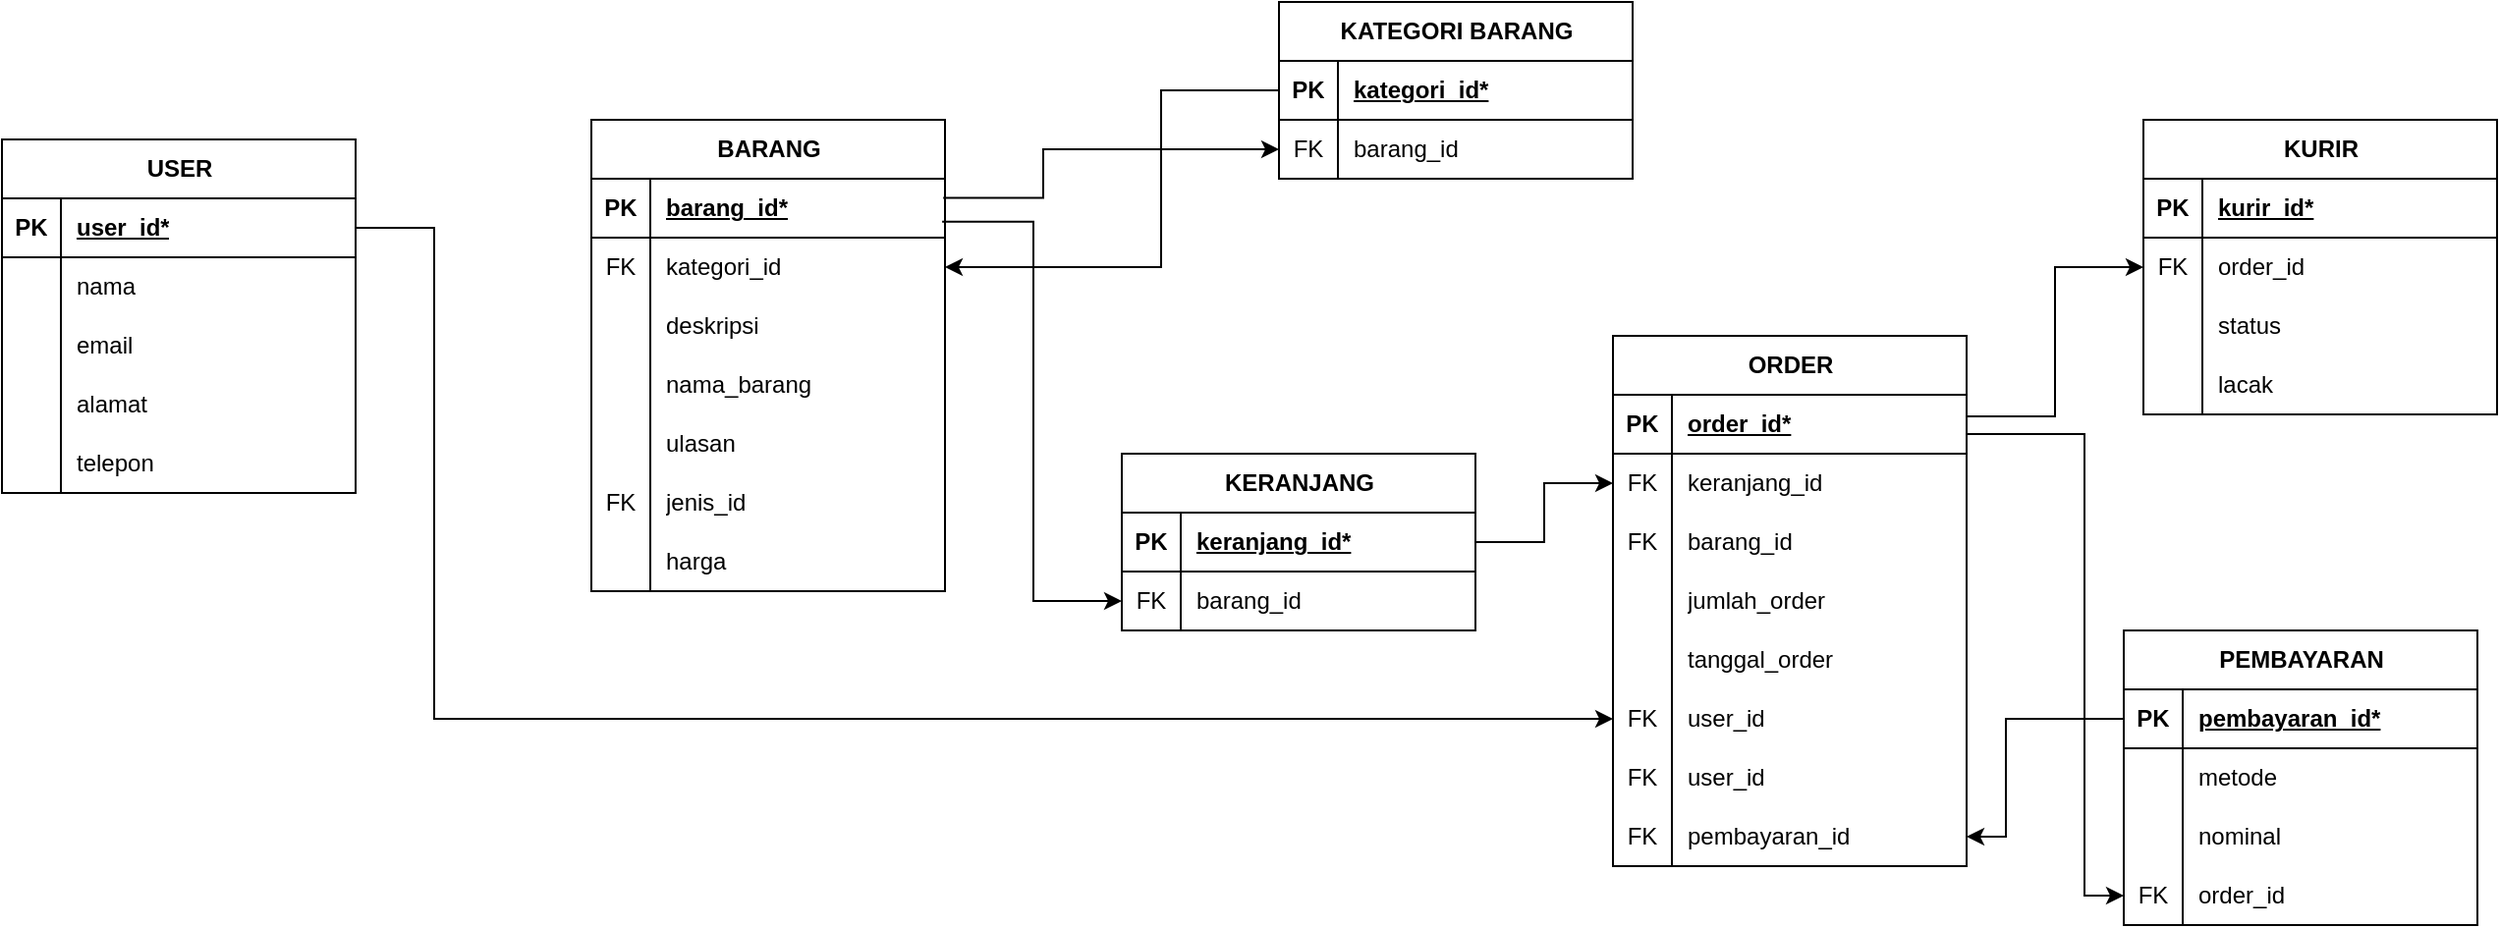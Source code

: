 <mxfile version="28.0.6">
  <diagram name="Page-1" id="5W0FDmdxV8tUbkJ7Cogv">
    <mxGraphModel dx="966" dy="1613" grid="1" gridSize="10" guides="1" tooltips="1" connect="1" arrows="1" fold="1" page="1" pageScale="1" pageWidth="827" pageHeight="1169" math="0" shadow="0">
      <root>
        <mxCell id="0" />
        <mxCell id="1" parent="0" />
        <mxCell id="7VBCwzZxys1fmgyLmFHK-1" value="USER" style="shape=table;startSize=30;container=1;collapsible=1;childLayout=tableLayout;fixedRows=1;rowLines=0;fontStyle=1;align=center;resizeLast=1;html=1;" parent="1" vertex="1">
          <mxGeometry x="100" y="-20" width="180" height="180" as="geometry">
            <mxRectangle x="170" y="170" width="70" height="30" as="alternateBounds" />
          </mxGeometry>
        </mxCell>
        <mxCell id="7VBCwzZxys1fmgyLmFHK-2" value="" style="shape=tableRow;horizontal=0;startSize=0;swimlaneHead=0;swimlaneBody=0;fillColor=none;collapsible=0;dropTarget=0;points=[[0,0.5],[1,0.5]];portConstraint=eastwest;top=0;left=0;right=0;bottom=1;" parent="7VBCwzZxys1fmgyLmFHK-1" vertex="1">
          <mxGeometry y="30" width="180" height="30" as="geometry" />
        </mxCell>
        <mxCell id="7VBCwzZxys1fmgyLmFHK-3" value="PK" style="shape=partialRectangle;connectable=0;fillColor=none;top=0;left=0;bottom=0;right=0;fontStyle=1;overflow=hidden;whiteSpace=wrap;html=1;" parent="7VBCwzZxys1fmgyLmFHK-2" vertex="1">
          <mxGeometry width="30" height="30" as="geometry">
            <mxRectangle width="30" height="30" as="alternateBounds" />
          </mxGeometry>
        </mxCell>
        <mxCell id="7VBCwzZxys1fmgyLmFHK-4" value="user_id*" style="shape=partialRectangle;connectable=0;fillColor=none;top=0;left=0;bottom=0;right=0;align=left;spacingLeft=6;fontStyle=5;overflow=hidden;whiteSpace=wrap;html=1;" parent="7VBCwzZxys1fmgyLmFHK-2" vertex="1">
          <mxGeometry x="30" width="150" height="30" as="geometry">
            <mxRectangle width="150" height="30" as="alternateBounds" />
          </mxGeometry>
        </mxCell>
        <mxCell id="7VBCwzZxys1fmgyLmFHK-5" value="" style="shape=tableRow;horizontal=0;startSize=0;swimlaneHead=0;swimlaneBody=0;fillColor=none;collapsible=0;dropTarget=0;points=[[0,0.5],[1,0.5]];portConstraint=eastwest;top=0;left=0;right=0;bottom=0;" parent="7VBCwzZxys1fmgyLmFHK-1" vertex="1">
          <mxGeometry y="60" width="180" height="30" as="geometry" />
        </mxCell>
        <mxCell id="7VBCwzZxys1fmgyLmFHK-6" value="" style="shape=partialRectangle;connectable=0;fillColor=none;top=0;left=0;bottom=0;right=0;editable=1;overflow=hidden;whiteSpace=wrap;html=1;" parent="7VBCwzZxys1fmgyLmFHK-5" vertex="1">
          <mxGeometry width="30" height="30" as="geometry">
            <mxRectangle width="30" height="30" as="alternateBounds" />
          </mxGeometry>
        </mxCell>
        <mxCell id="7VBCwzZxys1fmgyLmFHK-7" value="nama" style="shape=partialRectangle;connectable=0;fillColor=none;top=0;left=0;bottom=0;right=0;align=left;spacingLeft=6;overflow=hidden;whiteSpace=wrap;html=1;" parent="7VBCwzZxys1fmgyLmFHK-5" vertex="1">
          <mxGeometry x="30" width="150" height="30" as="geometry">
            <mxRectangle width="150" height="30" as="alternateBounds" />
          </mxGeometry>
        </mxCell>
        <mxCell id="7VBCwzZxys1fmgyLmFHK-8" value="" style="shape=tableRow;horizontal=0;startSize=0;swimlaneHead=0;swimlaneBody=0;fillColor=none;collapsible=0;dropTarget=0;points=[[0,0.5],[1,0.5]];portConstraint=eastwest;top=0;left=0;right=0;bottom=0;" parent="7VBCwzZxys1fmgyLmFHK-1" vertex="1">
          <mxGeometry y="90" width="180" height="30" as="geometry" />
        </mxCell>
        <mxCell id="7VBCwzZxys1fmgyLmFHK-9" value="" style="shape=partialRectangle;connectable=0;fillColor=none;top=0;left=0;bottom=0;right=0;editable=1;overflow=hidden;whiteSpace=wrap;html=1;" parent="7VBCwzZxys1fmgyLmFHK-8" vertex="1">
          <mxGeometry width="30" height="30" as="geometry">
            <mxRectangle width="30" height="30" as="alternateBounds" />
          </mxGeometry>
        </mxCell>
        <mxCell id="7VBCwzZxys1fmgyLmFHK-10" value="email" style="shape=partialRectangle;connectable=0;fillColor=none;top=0;left=0;bottom=0;right=0;align=left;spacingLeft=6;overflow=hidden;whiteSpace=wrap;html=1;" parent="7VBCwzZxys1fmgyLmFHK-8" vertex="1">
          <mxGeometry x="30" width="150" height="30" as="geometry">
            <mxRectangle width="150" height="30" as="alternateBounds" />
          </mxGeometry>
        </mxCell>
        <mxCell id="7VBCwzZxys1fmgyLmFHK-11" value="" style="shape=tableRow;horizontal=0;startSize=0;swimlaneHead=0;swimlaneBody=0;fillColor=none;collapsible=0;dropTarget=0;points=[[0,0.5],[1,0.5]];portConstraint=eastwest;top=0;left=0;right=0;bottom=0;" parent="7VBCwzZxys1fmgyLmFHK-1" vertex="1">
          <mxGeometry y="120" width="180" height="30" as="geometry" />
        </mxCell>
        <mxCell id="7VBCwzZxys1fmgyLmFHK-12" value="" style="shape=partialRectangle;connectable=0;fillColor=none;top=0;left=0;bottom=0;right=0;editable=1;overflow=hidden;whiteSpace=wrap;html=1;" parent="7VBCwzZxys1fmgyLmFHK-11" vertex="1">
          <mxGeometry width="30" height="30" as="geometry">
            <mxRectangle width="30" height="30" as="alternateBounds" />
          </mxGeometry>
        </mxCell>
        <mxCell id="7VBCwzZxys1fmgyLmFHK-13" value="alamat" style="shape=partialRectangle;connectable=0;fillColor=none;top=0;left=0;bottom=0;right=0;align=left;spacingLeft=6;overflow=hidden;whiteSpace=wrap;html=1;" parent="7VBCwzZxys1fmgyLmFHK-11" vertex="1">
          <mxGeometry x="30" width="150" height="30" as="geometry">
            <mxRectangle width="150" height="30" as="alternateBounds" />
          </mxGeometry>
        </mxCell>
        <mxCell id="7VBCwzZxys1fmgyLmFHK-18" value="" style="shape=tableRow;horizontal=0;startSize=0;swimlaneHead=0;swimlaneBody=0;fillColor=none;collapsible=0;dropTarget=0;points=[[0,0.5],[1,0.5]];portConstraint=eastwest;top=0;left=0;right=0;bottom=0;" parent="7VBCwzZxys1fmgyLmFHK-1" vertex="1">
          <mxGeometry y="150" width="180" height="30" as="geometry" />
        </mxCell>
        <mxCell id="7VBCwzZxys1fmgyLmFHK-19" value="" style="shape=partialRectangle;connectable=0;fillColor=none;top=0;left=0;bottom=0;right=0;editable=1;overflow=hidden;whiteSpace=wrap;html=1;" parent="7VBCwzZxys1fmgyLmFHK-18" vertex="1">
          <mxGeometry width="30" height="30" as="geometry">
            <mxRectangle width="30" height="30" as="alternateBounds" />
          </mxGeometry>
        </mxCell>
        <mxCell id="7VBCwzZxys1fmgyLmFHK-20" value="telepon&lt;span style=&quot;white-space: pre;&quot;&gt;&#x9;&lt;/span&gt;" style="shape=partialRectangle;connectable=0;fillColor=none;top=0;left=0;bottom=0;right=0;align=left;spacingLeft=6;overflow=hidden;whiteSpace=wrap;html=1;" parent="7VBCwzZxys1fmgyLmFHK-18" vertex="1">
          <mxGeometry x="30" width="150" height="30" as="geometry">
            <mxRectangle width="150" height="30" as="alternateBounds" />
          </mxGeometry>
        </mxCell>
        <mxCell id="7VBCwzZxys1fmgyLmFHK-104" value="KERANJANG" style="shape=table;startSize=30;container=1;collapsible=1;childLayout=tableLayout;fixedRows=1;rowLines=0;fontStyle=1;align=center;resizeLast=1;html=1;" parent="1" vertex="1">
          <mxGeometry x="670" y="140" width="180" height="90" as="geometry">
            <mxRectangle x="730" y="-30" width="110" height="30" as="alternateBounds" />
          </mxGeometry>
        </mxCell>
        <mxCell id="7VBCwzZxys1fmgyLmFHK-105" value="" style="shape=tableRow;horizontal=0;startSize=0;swimlaneHead=0;swimlaneBody=0;fillColor=none;collapsible=0;dropTarget=0;points=[[0,0.5],[1,0.5]];portConstraint=eastwest;top=0;left=0;right=0;bottom=1;" parent="7VBCwzZxys1fmgyLmFHK-104" vertex="1">
          <mxGeometry y="30" width="180" height="30" as="geometry" />
        </mxCell>
        <mxCell id="7VBCwzZxys1fmgyLmFHK-106" value="PK" style="shape=partialRectangle;connectable=0;fillColor=none;top=0;left=0;bottom=0;right=0;fontStyle=1;overflow=hidden;whiteSpace=wrap;html=1;" parent="7VBCwzZxys1fmgyLmFHK-105" vertex="1">
          <mxGeometry width="30" height="30" as="geometry">
            <mxRectangle width="30" height="30" as="alternateBounds" />
          </mxGeometry>
        </mxCell>
        <mxCell id="7VBCwzZxys1fmgyLmFHK-107" value="keranjang_id*" style="shape=partialRectangle;connectable=0;fillColor=none;top=0;left=0;bottom=0;right=0;align=left;spacingLeft=6;fontStyle=5;overflow=hidden;whiteSpace=wrap;html=1;" parent="7VBCwzZxys1fmgyLmFHK-105" vertex="1">
          <mxGeometry x="30" width="150" height="30" as="geometry">
            <mxRectangle width="150" height="30" as="alternateBounds" />
          </mxGeometry>
        </mxCell>
        <mxCell id="7VBCwzZxys1fmgyLmFHK-108" value="" style="shape=tableRow;horizontal=0;startSize=0;swimlaneHead=0;swimlaneBody=0;fillColor=none;collapsible=0;dropTarget=0;points=[[0,0.5],[1,0.5]];portConstraint=eastwest;top=0;left=0;right=0;bottom=0;" parent="7VBCwzZxys1fmgyLmFHK-104" vertex="1">
          <mxGeometry y="60" width="180" height="30" as="geometry" />
        </mxCell>
        <mxCell id="7VBCwzZxys1fmgyLmFHK-109" value="FK" style="shape=partialRectangle;connectable=0;fillColor=none;top=0;left=0;bottom=0;right=0;editable=1;overflow=hidden;whiteSpace=wrap;html=1;" parent="7VBCwzZxys1fmgyLmFHK-108" vertex="1">
          <mxGeometry width="30" height="30" as="geometry">
            <mxRectangle width="30" height="30" as="alternateBounds" />
          </mxGeometry>
        </mxCell>
        <mxCell id="7VBCwzZxys1fmgyLmFHK-110" value="barang_id" style="shape=partialRectangle;connectable=0;fillColor=none;top=0;left=0;bottom=0;right=0;align=left;spacingLeft=6;overflow=hidden;whiteSpace=wrap;html=1;" parent="7VBCwzZxys1fmgyLmFHK-108" vertex="1">
          <mxGeometry x="30" width="150" height="30" as="geometry">
            <mxRectangle width="150" height="30" as="alternateBounds" />
          </mxGeometry>
        </mxCell>
        <mxCell id="7VBCwzZxys1fmgyLmFHK-117" value="KATEGORI BARANG" style="shape=table;startSize=30;container=1;collapsible=1;childLayout=tableLayout;fixedRows=1;rowLines=0;fontStyle=1;align=center;resizeLast=1;html=1;" parent="1" vertex="1">
          <mxGeometry x="750" y="-90" width="180" height="90" as="geometry">
            <mxRectangle x="540" y="130" width="160" height="30" as="alternateBounds" />
          </mxGeometry>
        </mxCell>
        <mxCell id="7VBCwzZxys1fmgyLmFHK-118" value="" style="shape=tableRow;horizontal=0;startSize=0;swimlaneHead=0;swimlaneBody=0;fillColor=none;collapsible=0;dropTarget=0;points=[[0,0.5],[1,0.5]];portConstraint=eastwest;top=0;left=0;right=0;bottom=1;" parent="7VBCwzZxys1fmgyLmFHK-117" vertex="1">
          <mxGeometry y="30" width="180" height="30" as="geometry" />
        </mxCell>
        <mxCell id="7VBCwzZxys1fmgyLmFHK-119" value="PK" style="shape=partialRectangle;connectable=0;fillColor=none;top=0;left=0;bottom=0;right=0;fontStyle=1;overflow=hidden;whiteSpace=wrap;html=1;" parent="7VBCwzZxys1fmgyLmFHK-118" vertex="1">
          <mxGeometry width="30" height="30" as="geometry">
            <mxRectangle width="30" height="30" as="alternateBounds" />
          </mxGeometry>
        </mxCell>
        <mxCell id="7VBCwzZxys1fmgyLmFHK-120" value="kategori_id*" style="shape=partialRectangle;connectable=0;fillColor=none;top=0;left=0;bottom=0;right=0;align=left;spacingLeft=6;fontStyle=5;overflow=hidden;whiteSpace=wrap;html=1;" parent="7VBCwzZxys1fmgyLmFHK-118" vertex="1">
          <mxGeometry x="30" width="150" height="30" as="geometry">
            <mxRectangle width="150" height="30" as="alternateBounds" />
          </mxGeometry>
        </mxCell>
        <mxCell id="7VBCwzZxys1fmgyLmFHK-121" value="" style="shape=tableRow;horizontal=0;startSize=0;swimlaneHead=0;swimlaneBody=0;fillColor=none;collapsible=0;dropTarget=0;points=[[0,0.5],[1,0.5]];portConstraint=eastwest;top=0;left=0;right=0;bottom=0;" parent="7VBCwzZxys1fmgyLmFHK-117" vertex="1">
          <mxGeometry y="60" width="180" height="30" as="geometry" />
        </mxCell>
        <mxCell id="7VBCwzZxys1fmgyLmFHK-122" value="FK" style="shape=partialRectangle;connectable=0;fillColor=none;top=0;left=0;bottom=0;right=0;editable=1;overflow=hidden;whiteSpace=wrap;html=1;" parent="7VBCwzZxys1fmgyLmFHK-121" vertex="1">
          <mxGeometry width="30" height="30" as="geometry">
            <mxRectangle width="30" height="30" as="alternateBounds" />
          </mxGeometry>
        </mxCell>
        <mxCell id="7VBCwzZxys1fmgyLmFHK-123" value="barang_id" style="shape=partialRectangle;connectable=0;fillColor=none;top=0;left=0;bottom=0;right=0;align=left;spacingLeft=6;overflow=hidden;whiteSpace=wrap;html=1;" parent="7VBCwzZxys1fmgyLmFHK-121" vertex="1">
          <mxGeometry x="30" width="150" height="30" as="geometry">
            <mxRectangle width="150" height="30" as="alternateBounds" />
          </mxGeometry>
        </mxCell>
        <mxCell id="7VBCwzZxys1fmgyLmFHK-130" value="ORDER" style="shape=table;startSize=30;container=1;collapsible=1;childLayout=tableLayout;fixedRows=1;rowLines=0;fontStyle=1;align=center;resizeLast=1;html=1;" parent="1" vertex="1">
          <mxGeometry x="920" y="80" width="180" height="270" as="geometry">
            <mxRectangle x="420" y="270" width="80" height="30" as="alternateBounds" />
          </mxGeometry>
        </mxCell>
        <mxCell id="7VBCwzZxys1fmgyLmFHK-131" value="" style="shape=tableRow;horizontal=0;startSize=0;swimlaneHead=0;swimlaneBody=0;fillColor=none;collapsible=0;dropTarget=0;points=[[0,0.5],[1,0.5]];portConstraint=eastwest;top=0;left=0;right=0;bottom=1;" parent="7VBCwzZxys1fmgyLmFHK-130" vertex="1">
          <mxGeometry y="30" width="180" height="30" as="geometry" />
        </mxCell>
        <mxCell id="7VBCwzZxys1fmgyLmFHK-132" value="PK" style="shape=partialRectangle;connectable=0;fillColor=none;top=0;left=0;bottom=0;right=0;fontStyle=1;overflow=hidden;whiteSpace=wrap;html=1;" parent="7VBCwzZxys1fmgyLmFHK-131" vertex="1">
          <mxGeometry width="30" height="30" as="geometry">
            <mxRectangle width="30" height="30" as="alternateBounds" />
          </mxGeometry>
        </mxCell>
        <mxCell id="7VBCwzZxys1fmgyLmFHK-133" value="order_id*" style="shape=partialRectangle;connectable=0;fillColor=none;top=0;left=0;bottom=0;right=0;align=left;spacingLeft=6;fontStyle=5;overflow=hidden;whiteSpace=wrap;html=1;" parent="7VBCwzZxys1fmgyLmFHK-131" vertex="1">
          <mxGeometry x="30" width="150" height="30" as="geometry">
            <mxRectangle width="150" height="30" as="alternateBounds" />
          </mxGeometry>
        </mxCell>
        <mxCell id="7VBCwzZxys1fmgyLmFHK-134" value="" style="shape=tableRow;horizontal=0;startSize=0;swimlaneHead=0;swimlaneBody=0;fillColor=none;collapsible=0;dropTarget=0;points=[[0,0.5],[1,0.5]];portConstraint=eastwest;top=0;left=0;right=0;bottom=0;" parent="7VBCwzZxys1fmgyLmFHK-130" vertex="1">
          <mxGeometry y="60" width="180" height="30" as="geometry" />
        </mxCell>
        <mxCell id="7VBCwzZxys1fmgyLmFHK-135" value="FK" style="shape=partialRectangle;connectable=0;fillColor=none;top=0;left=0;bottom=0;right=0;editable=1;overflow=hidden;whiteSpace=wrap;html=1;" parent="7VBCwzZxys1fmgyLmFHK-134" vertex="1">
          <mxGeometry width="30" height="30" as="geometry">
            <mxRectangle width="30" height="30" as="alternateBounds" />
          </mxGeometry>
        </mxCell>
        <mxCell id="7VBCwzZxys1fmgyLmFHK-136" value="keranjang_id" style="shape=partialRectangle;connectable=0;fillColor=none;top=0;left=0;bottom=0;right=0;align=left;spacingLeft=6;overflow=hidden;whiteSpace=wrap;html=1;" parent="7VBCwzZxys1fmgyLmFHK-134" vertex="1">
          <mxGeometry x="30" width="150" height="30" as="geometry">
            <mxRectangle width="150" height="30" as="alternateBounds" />
          </mxGeometry>
        </mxCell>
        <mxCell id="7VBCwzZxys1fmgyLmFHK-137" value="" style="shape=tableRow;horizontal=0;startSize=0;swimlaneHead=0;swimlaneBody=0;fillColor=none;collapsible=0;dropTarget=0;points=[[0,0.5],[1,0.5]];portConstraint=eastwest;top=0;left=0;right=0;bottom=0;" parent="7VBCwzZxys1fmgyLmFHK-130" vertex="1">
          <mxGeometry y="90" width="180" height="30" as="geometry" />
        </mxCell>
        <mxCell id="7VBCwzZxys1fmgyLmFHK-138" value="FK" style="shape=partialRectangle;connectable=0;fillColor=none;top=0;left=0;bottom=0;right=0;editable=1;overflow=hidden;whiteSpace=wrap;html=1;" parent="7VBCwzZxys1fmgyLmFHK-137" vertex="1">
          <mxGeometry width="30" height="30" as="geometry">
            <mxRectangle width="30" height="30" as="alternateBounds" />
          </mxGeometry>
        </mxCell>
        <mxCell id="7VBCwzZxys1fmgyLmFHK-139" value="barang_id" style="shape=partialRectangle;connectable=0;fillColor=none;top=0;left=0;bottom=0;right=0;align=left;spacingLeft=6;overflow=hidden;whiteSpace=wrap;html=1;" parent="7VBCwzZxys1fmgyLmFHK-137" vertex="1">
          <mxGeometry x="30" width="150" height="30" as="geometry">
            <mxRectangle width="150" height="30" as="alternateBounds" />
          </mxGeometry>
        </mxCell>
        <mxCell id="7VBCwzZxys1fmgyLmFHK-140" value="" style="shape=tableRow;horizontal=0;startSize=0;swimlaneHead=0;swimlaneBody=0;fillColor=none;collapsible=0;dropTarget=0;points=[[0,0.5],[1,0.5]];portConstraint=eastwest;top=0;left=0;right=0;bottom=0;" parent="7VBCwzZxys1fmgyLmFHK-130" vertex="1">
          <mxGeometry y="120" width="180" height="30" as="geometry" />
        </mxCell>
        <mxCell id="7VBCwzZxys1fmgyLmFHK-141" value="" style="shape=partialRectangle;connectable=0;fillColor=none;top=0;left=0;bottom=0;right=0;editable=1;overflow=hidden;whiteSpace=wrap;html=1;" parent="7VBCwzZxys1fmgyLmFHK-140" vertex="1">
          <mxGeometry width="30" height="30" as="geometry">
            <mxRectangle width="30" height="30" as="alternateBounds" />
          </mxGeometry>
        </mxCell>
        <mxCell id="7VBCwzZxys1fmgyLmFHK-142" value="jumlah_order" style="shape=partialRectangle;connectable=0;fillColor=none;top=0;left=0;bottom=0;right=0;align=left;spacingLeft=6;overflow=hidden;whiteSpace=wrap;html=1;" parent="7VBCwzZxys1fmgyLmFHK-140" vertex="1">
          <mxGeometry x="30" width="150" height="30" as="geometry">
            <mxRectangle width="150" height="30" as="alternateBounds" />
          </mxGeometry>
        </mxCell>
        <mxCell id="BOdAeRmlXn3Gl7ooBbXg-1" value="" style="shape=tableRow;horizontal=0;startSize=0;swimlaneHead=0;swimlaneBody=0;fillColor=none;collapsible=0;dropTarget=0;points=[[0,0.5],[1,0.5]];portConstraint=eastwest;top=0;left=0;right=0;bottom=0;" vertex="1" parent="7VBCwzZxys1fmgyLmFHK-130">
          <mxGeometry y="150" width="180" height="30" as="geometry" />
        </mxCell>
        <mxCell id="BOdAeRmlXn3Gl7ooBbXg-2" value="" style="shape=partialRectangle;connectable=0;fillColor=none;top=0;left=0;bottom=0;right=0;editable=1;overflow=hidden;whiteSpace=wrap;html=1;" vertex="1" parent="BOdAeRmlXn3Gl7ooBbXg-1">
          <mxGeometry width="30" height="30" as="geometry">
            <mxRectangle width="30" height="30" as="alternateBounds" />
          </mxGeometry>
        </mxCell>
        <mxCell id="BOdAeRmlXn3Gl7ooBbXg-3" value="tanggal_order" style="shape=partialRectangle;connectable=0;fillColor=none;top=0;left=0;bottom=0;right=0;align=left;spacingLeft=6;overflow=hidden;whiteSpace=wrap;html=1;" vertex="1" parent="BOdAeRmlXn3Gl7ooBbXg-1">
          <mxGeometry x="30" width="150" height="30" as="geometry">
            <mxRectangle width="150" height="30" as="alternateBounds" />
          </mxGeometry>
        </mxCell>
        <mxCell id="BOdAeRmlXn3Gl7ooBbXg-48" value="" style="shape=tableRow;horizontal=0;startSize=0;swimlaneHead=0;swimlaneBody=0;fillColor=none;collapsible=0;dropTarget=0;points=[[0,0.5],[1,0.5]];portConstraint=eastwest;top=0;left=0;right=0;bottom=0;" vertex="1" parent="7VBCwzZxys1fmgyLmFHK-130">
          <mxGeometry y="180" width="180" height="30" as="geometry" />
        </mxCell>
        <mxCell id="BOdAeRmlXn3Gl7ooBbXg-49" value="FK" style="shape=partialRectangle;connectable=0;fillColor=none;top=0;left=0;bottom=0;right=0;editable=1;overflow=hidden;whiteSpace=wrap;html=1;" vertex="1" parent="BOdAeRmlXn3Gl7ooBbXg-48">
          <mxGeometry width="30" height="30" as="geometry">
            <mxRectangle width="30" height="30" as="alternateBounds" />
          </mxGeometry>
        </mxCell>
        <mxCell id="BOdAeRmlXn3Gl7ooBbXg-50" value="user_id" style="shape=partialRectangle;connectable=0;fillColor=none;top=0;left=0;bottom=0;right=0;align=left;spacingLeft=6;overflow=hidden;whiteSpace=wrap;html=1;" vertex="1" parent="BOdAeRmlXn3Gl7ooBbXg-48">
          <mxGeometry x="30" width="150" height="30" as="geometry">
            <mxRectangle width="150" height="30" as="alternateBounds" />
          </mxGeometry>
        </mxCell>
        <mxCell id="BOdAeRmlXn3Gl7ooBbXg-55" value="" style="shape=tableRow;horizontal=0;startSize=0;swimlaneHead=0;swimlaneBody=0;fillColor=none;collapsible=0;dropTarget=0;points=[[0,0.5],[1,0.5]];portConstraint=eastwest;top=0;left=0;right=0;bottom=0;" vertex="1" parent="7VBCwzZxys1fmgyLmFHK-130">
          <mxGeometry y="210" width="180" height="30" as="geometry" />
        </mxCell>
        <mxCell id="BOdAeRmlXn3Gl7ooBbXg-56" value="FK" style="shape=partialRectangle;connectable=0;fillColor=none;top=0;left=0;bottom=0;right=0;editable=1;overflow=hidden;whiteSpace=wrap;html=1;" vertex="1" parent="BOdAeRmlXn3Gl7ooBbXg-55">
          <mxGeometry width="30" height="30" as="geometry">
            <mxRectangle width="30" height="30" as="alternateBounds" />
          </mxGeometry>
        </mxCell>
        <mxCell id="BOdAeRmlXn3Gl7ooBbXg-57" value="user_id" style="shape=partialRectangle;connectable=0;fillColor=none;top=0;left=0;bottom=0;right=0;align=left;spacingLeft=6;overflow=hidden;whiteSpace=wrap;html=1;" vertex="1" parent="BOdAeRmlXn3Gl7ooBbXg-55">
          <mxGeometry x="30" width="150" height="30" as="geometry">
            <mxRectangle width="150" height="30" as="alternateBounds" />
          </mxGeometry>
        </mxCell>
        <mxCell id="BOdAeRmlXn3Gl7ooBbXg-58" value="" style="shape=tableRow;horizontal=0;startSize=0;swimlaneHead=0;swimlaneBody=0;fillColor=none;collapsible=0;dropTarget=0;points=[[0,0.5],[1,0.5]];portConstraint=eastwest;top=0;left=0;right=0;bottom=0;" vertex="1" parent="7VBCwzZxys1fmgyLmFHK-130">
          <mxGeometry y="240" width="180" height="30" as="geometry" />
        </mxCell>
        <mxCell id="BOdAeRmlXn3Gl7ooBbXg-59" value="FK" style="shape=partialRectangle;connectable=0;fillColor=none;top=0;left=0;bottom=0;right=0;editable=1;overflow=hidden;whiteSpace=wrap;html=1;" vertex="1" parent="BOdAeRmlXn3Gl7ooBbXg-58">
          <mxGeometry width="30" height="30" as="geometry">
            <mxRectangle width="30" height="30" as="alternateBounds" />
          </mxGeometry>
        </mxCell>
        <mxCell id="BOdAeRmlXn3Gl7ooBbXg-60" value="pembayaran_id" style="shape=partialRectangle;connectable=0;fillColor=none;top=0;left=0;bottom=0;right=0;align=left;spacingLeft=6;overflow=hidden;whiteSpace=wrap;html=1;" vertex="1" parent="BOdAeRmlXn3Gl7ooBbXg-58">
          <mxGeometry x="30" width="150" height="30" as="geometry">
            <mxRectangle width="150" height="30" as="alternateBounds" />
          </mxGeometry>
        </mxCell>
        <mxCell id="7VBCwzZxys1fmgyLmFHK-143" value="KURIR" style="shape=table;startSize=30;container=1;collapsible=1;childLayout=tableLayout;fixedRows=1;rowLines=0;fontStyle=1;align=center;resizeLast=1;html=1;" parent="1" vertex="1">
          <mxGeometry x="1190" y="-30" width="180" height="150" as="geometry">
            <mxRectangle x="430" y="450" width="80" height="30" as="alternateBounds" />
          </mxGeometry>
        </mxCell>
        <mxCell id="7VBCwzZxys1fmgyLmFHK-144" value="" style="shape=tableRow;horizontal=0;startSize=0;swimlaneHead=0;swimlaneBody=0;fillColor=none;collapsible=0;dropTarget=0;points=[[0,0.5],[1,0.5]];portConstraint=eastwest;top=0;left=0;right=0;bottom=1;" parent="7VBCwzZxys1fmgyLmFHK-143" vertex="1">
          <mxGeometry y="30" width="180" height="30" as="geometry" />
        </mxCell>
        <mxCell id="7VBCwzZxys1fmgyLmFHK-145" value="PK" style="shape=partialRectangle;connectable=0;fillColor=none;top=0;left=0;bottom=0;right=0;fontStyle=1;overflow=hidden;whiteSpace=wrap;html=1;" parent="7VBCwzZxys1fmgyLmFHK-144" vertex="1">
          <mxGeometry width="30" height="30" as="geometry">
            <mxRectangle width="30" height="30" as="alternateBounds" />
          </mxGeometry>
        </mxCell>
        <mxCell id="7VBCwzZxys1fmgyLmFHK-146" value="kurir_id*" style="shape=partialRectangle;connectable=0;fillColor=none;top=0;left=0;bottom=0;right=0;align=left;spacingLeft=6;fontStyle=5;overflow=hidden;whiteSpace=wrap;html=1;" parent="7VBCwzZxys1fmgyLmFHK-144" vertex="1">
          <mxGeometry x="30" width="150" height="30" as="geometry">
            <mxRectangle width="150" height="30" as="alternateBounds" />
          </mxGeometry>
        </mxCell>
        <mxCell id="7VBCwzZxys1fmgyLmFHK-147" value="" style="shape=tableRow;horizontal=0;startSize=0;swimlaneHead=0;swimlaneBody=0;fillColor=none;collapsible=0;dropTarget=0;points=[[0,0.5],[1,0.5]];portConstraint=eastwest;top=0;left=0;right=0;bottom=0;" parent="7VBCwzZxys1fmgyLmFHK-143" vertex="1">
          <mxGeometry y="60" width="180" height="30" as="geometry" />
        </mxCell>
        <mxCell id="7VBCwzZxys1fmgyLmFHK-148" value="FK" style="shape=partialRectangle;connectable=0;fillColor=none;top=0;left=0;bottom=0;right=0;editable=1;overflow=hidden;whiteSpace=wrap;html=1;" parent="7VBCwzZxys1fmgyLmFHK-147" vertex="1">
          <mxGeometry width="30" height="30" as="geometry">
            <mxRectangle width="30" height="30" as="alternateBounds" />
          </mxGeometry>
        </mxCell>
        <mxCell id="7VBCwzZxys1fmgyLmFHK-149" value="order_id" style="shape=partialRectangle;connectable=0;fillColor=none;top=0;left=0;bottom=0;right=0;align=left;spacingLeft=6;overflow=hidden;whiteSpace=wrap;html=1;" parent="7VBCwzZxys1fmgyLmFHK-147" vertex="1">
          <mxGeometry x="30" width="150" height="30" as="geometry">
            <mxRectangle width="150" height="30" as="alternateBounds" />
          </mxGeometry>
        </mxCell>
        <mxCell id="7VBCwzZxys1fmgyLmFHK-150" value="" style="shape=tableRow;horizontal=0;startSize=0;swimlaneHead=0;swimlaneBody=0;fillColor=none;collapsible=0;dropTarget=0;points=[[0,0.5],[1,0.5]];portConstraint=eastwest;top=0;left=0;right=0;bottom=0;" parent="7VBCwzZxys1fmgyLmFHK-143" vertex="1">
          <mxGeometry y="90" width="180" height="30" as="geometry" />
        </mxCell>
        <mxCell id="7VBCwzZxys1fmgyLmFHK-151" value="" style="shape=partialRectangle;connectable=0;fillColor=none;top=0;left=0;bottom=0;right=0;editable=1;overflow=hidden;whiteSpace=wrap;html=1;" parent="7VBCwzZxys1fmgyLmFHK-150" vertex="1">
          <mxGeometry width="30" height="30" as="geometry">
            <mxRectangle width="30" height="30" as="alternateBounds" />
          </mxGeometry>
        </mxCell>
        <mxCell id="7VBCwzZxys1fmgyLmFHK-152" value="status" style="shape=partialRectangle;connectable=0;fillColor=none;top=0;left=0;bottom=0;right=0;align=left;spacingLeft=6;overflow=hidden;whiteSpace=wrap;html=1;" parent="7VBCwzZxys1fmgyLmFHK-150" vertex="1">
          <mxGeometry x="30" width="150" height="30" as="geometry">
            <mxRectangle width="150" height="30" as="alternateBounds" />
          </mxGeometry>
        </mxCell>
        <mxCell id="7VBCwzZxys1fmgyLmFHK-153" value="" style="shape=tableRow;horizontal=0;startSize=0;swimlaneHead=0;swimlaneBody=0;fillColor=none;collapsible=0;dropTarget=0;points=[[0,0.5],[1,0.5]];portConstraint=eastwest;top=0;left=0;right=0;bottom=0;" parent="7VBCwzZxys1fmgyLmFHK-143" vertex="1">
          <mxGeometry y="120" width="180" height="30" as="geometry" />
        </mxCell>
        <mxCell id="7VBCwzZxys1fmgyLmFHK-154" value="" style="shape=partialRectangle;connectable=0;fillColor=none;top=0;left=0;bottom=0;right=0;editable=1;overflow=hidden;whiteSpace=wrap;html=1;" parent="7VBCwzZxys1fmgyLmFHK-153" vertex="1">
          <mxGeometry width="30" height="30" as="geometry">
            <mxRectangle width="30" height="30" as="alternateBounds" />
          </mxGeometry>
        </mxCell>
        <mxCell id="7VBCwzZxys1fmgyLmFHK-155" value="lacak" style="shape=partialRectangle;connectable=0;fillColor=none;top=0;left=0;bottom=0;right=0;align=left;spacingLeft=6;overflow=hidden;whiteSpace=wrap;html=1;" parent="7VBCwzZxys1fmgyLmFHK-153" vertex="1">
          <mxGeometry x="30" width="150" height="30" as="geometry">
            <mxRectangle width="150" height="30" as="alternateBounds" />
          </mxGeometry>
        </mxCell>
        <mxCell id="7VBCwzZxys1fmgyLmFHK-156" value="PEMBAYARAN" style="shape=table;startSize=30;container=1;collapsible=1;childLayout=tableLayout;fixedRows=1;rowLines=0;fontStyle=1;align=center;resizeLast=1;html=1;" parent="1" vertex="1">
          <mxGeometry x="1180" y="230" width="180" height="150" as="geometry">
            <mxRectangle x="700" y="270" width="120" height="30" as="alternateBounds" />
          </mxGeometry>
        </mxCell>
        <mxCell id="7VBCwzZxys1fmgyLmFHK-157" value="" style="shape=tableRow;horizontal=0;startSize=0;swimlaneHead=0;swimlaneBody=0;fillColor=none;collapsible=0;dropTarget=0;points=[[0,0.5],[1,0.5]];portConstraint=eastwest;top=0;left=0;right=0;bottom=1;" parent="7VBCwzZxys1fmgyLmFHK-156" vertex="1">
          <mxGeometry y="30" width="180" height="30" as="geometry" />
        </mxCell>
        <mxCell id="7VBCwzZxys1fmgyLmFHK-158" value="PK" style="shape=partialRectangle;connectable=0;fillColor=none;top=0;left=0;bottom=0;right=0;fontStyle=1;overflow=hidden;whiteSpace=wrap;html=1;" parent="7VBCwzZxys1fmgyLmFHK-157" vertex="1">
          <mxGeometry width="30" height="30" as="geometry">
            <mxRectangle width="30" height="30" as="alternateBounds" />
          </mxGeometry>
        </mxCell>
        <mxCell id="7VBCwzZxys1fmgyLmFHK-159" value="pembayaran_id*" style="shape=partialRectangle;connectable=0;fillColor=none;top=0;left=0;bottom=0;right=0;align=left;spacingLeft=6;fontStyle=5;overflow=hidden;whiteSpace=wrap;html=1;" parent="7VBCwzZxys1fmgyLmFHK-157" vertex="1">
          <mxGeometry x="30" width="150" height="30" as="geometry">
            <mxRectangle width="150" height="30" as="alternateBounds" />
          </mxGeometry>
        </mxCell>
        <mxCell id="7VBCwzZxys1fmgyLmFHK-160" value="" style="shape=tableRow;horizontal=0;startSize=0;swimlaneHead=0;swimlaneBody=0;fillColor=none;collapsible=0;dropTarget=0;points=[[0,0.5],[1,0.5]];portConstraint=eastwest;top=0;left=0;right=0;bottom=0;" parent="7VBCwzZxys1fmgyLmFHK-156" vertex="1">
          <mxGeometry y="60" width="180" height="30" as="geometry" />
        </mxCell>
        <mxCell id="7VBCwzZxys1fmgyLmFHK-161" value="" style="shape=partialRectangle;connectable=0;fillColor=none;top=0;left=0;bottom=0;right=0;editable=1;overflow=hidden;whiteSpace=wrap;html=1;" parent="7VBCwzZxys1fmgyLmFHK-160" vertex="1">
          <mxGeometry width="30" height="30" as="geometry">
            <mxRectangle width="30" height="30" as="alternateBounds" />
          </mxGeometry>
        </mxCell>
        <mxCell id="7VBCwzZxys1fmgyLmFHK-162" value="metode" style="shape=partialRectangle;connectable=0;fillColor=none;top=0;left=0;bottom=0;right=0;align=left;spacingLeft=6;overflow=hidden;whiteSpace=wrap;html=1;" parent="7VBCwzZxys1fmgyLmFHK-160" vertex="1">
          <mxGeometry x="30" width="150" height="30" as="geometry">
            <mxRectangle width="150" height="30" as="alternateBounds" />
          </mxGeometry>
        </mxCell>
        <mxCell id="7VBCwzZxys1fmgyLmFHK-163" value="" style="shape=tableRow;horizontal=0;startSize=0;swimlaneHead=0;swimlaneBody=0;fillColor=none;collapsible=0;dropTarget=0;points=[[0,0.5],[1,0.5]];portConstraint=eastwest;top=0;left=0;right=0;bottom=0;" parent="7VBCwzZxys1fmgyLmFHK-156" vertex="1">
          <mxGeometry y="90" width="180" height="30" as="geometry" />
        </mxCell>
        <mxCell id="7VBCwzZxys1fmgyLmFHK-164" value="" style="shape=partialRectangle;connectable=0;fillColor=none;top=0;left=0;bottom=0;right=0;editable=1;overflow=hidden;whiteSpace=wrap;html=1;" parent="7VBCwzZxys1fmgyLmFHK-163" vertex="1">
          <mxGeometry width="30" height="30" as="geometry">
            <mxRectangle width="30" height="30" as="alternateBounds" />
          </mxGeometry>
        </mxCell>
        <mxCell id="7VBCwzZxys1fmgyLmFHK-165" value="nominal" style="shape=partialRectangle;connectable=0;fillColor=none;top=0;left=0;bottom=0;right=0;align=left;spacingLeft=6;overflow=hidden;whiteSpace=wrap;html=1;" parent="7VBCwzZxys1fmgyLmFHK-163" vertex="1">
          <mxGeometry x="30" width="150" height="30" as="geometry">
            <mxRectangle width="150" height="30" as="alternateBounds" />
          </mxGeometry>
        </mxCell>
        <mxCell id="BOdAeRmlXn3Gl7ooBbXg-52" value="" style="shape=tableRow;horizontal=0;startSize=0;swimlaneHead=0;swimlaneBody=0;fillColor=none;collapsible=0;dropTarget=0;points=[[0,0.5],[1,0.5]];portConstraint=eastwest;top=0;left=0;right=0;bottom=0;" vertex="1" parent="7VBCwzZxys1fmgyLmFHK-156">
          <mxGeometry y="120" width="180" height="30" as="geometry" />
        </mxCell>
        <mxCell id="BOdAeRmlXn3Gl7ooBbXg-53" value="FK" style="shape=partialRectangle;connectable=0;fillColor=none;top=0;left=0;bottom=0;right=0;editable=1;overflow=hidden;whiteSpace=wrap;html=1;" vertex="1" parent="BOdAeRmlXn3Gl7ooBbXg-52">
          <mxGeometry width="30" height="30" as="geometry">
            <mxRectangle width="30" height="30" as="alternateBounds" />
          </mxGeometry>
        </mxCell>
        <mxCell id="BOdAeRmlXn3Gl7ooBbXg-54" value="order_id" style="shape=partialRectangle;connectable=0;fillColor=none;top=0;left=0;bottom=0;right=0;align=left;spacingLeft=6;overflow=hidden;whiteSpace=wrap;html=1;" vertex="1" parent="BOdAeRmlXn3Gl7ooBbXg-52">
          <mxGeometry x="30" width="150" height="30" as="geometry">
            <mxRectangle width="150" height="30" as="alternateBounds" />
          </mxGeometry>
        </mxCell>
        <mxCell id="BOdAeRmlXn3Gl7ooBbXg-5" style="edgeStyle=orthogonalEdgeStyle;rounded=0;orthogonalLoop=1;jettySize=auto;html=1;exitX=1;exitY=0.5;exitDx=0;exitDy=0;entryX=0;entryY=0.5;entryDx=0;entryDy=0;" edge="1" parent="1" source="7VBCwzZxys1fmgyLmFHK-2" target="BOdAeRmlXn3Gl7ooBbXg-48">
          <mxGeometry relative="1" as="geometry">
            <Array as="points">
              <mxPoint x="320" y="25" />
              <mxPoint x="320" y="275" />
            </Array>
          </mxGeometry>
        </mxCell>
        <mxCell id="BOdAeRmlXn3Gl7ooBbXg-6" style="edgeStyle=orthogonalEdgeStyle;rounded=0;orthogonalLoop=1;jettySize=auto;html=1;exitX=0.995;exitY=0.326;exitDx=0;exitDy=0;entryX=0;entryY=0.5;entryDx=0;entryDy=0;exitPerimeter=0;" edge="1" parent="1" source="7VBCwzZxys1fmgyLmFHK-89" target="7VBCwzZxys1fmgyLmFHK-121">
          <mxGeometry relative="1" as="geometry">
            <Array as="points">
              <mxPoint x="630" y="10" />
              <mxPoint x="630" y="-15" />
            </Array>
          </mxGeometry>
        </mxCell>
        <mxCell id="BOdAeRmlXn3Gl7ooBbXg-7" style="edgeStyle=orthogonalEdgeStyle;rounded=0;orthogonalLoop=1;jettySize=auto;html=1;exitX=0.992;exitY=0.73;exitDx=0;exitDy=0;entryX=0;entryY=0.5;entryDx=0;entryDy=0;exitPerimeter=0;" edge="1" parent="1" source="7VBCwzZxys1fmgyLmFHK-89" target="7VBCwzZxys1fmgyLmFHK-108">
          <mxGeometry relative="1" as="geometry" />
        </mxCell>
        <mxCell id="BOdAeRmlXn3Gl7ooBbXg-8" style="edgeStyle=orthogonalEdgeStyle;rounded=0;orthogonalLoop=1;jettySize=auto;html=1;exitX=1;exitY=0.5;exitDx=0;exitDy=0;entryX=0;entryY=0.5;entryDx=0;entryDy=0;" edge="1" parent="1" source="7VBCwzZxys1fmgyLmFHK-105" target="7VBCwzZxys1fmgyLmFHK-134">
          <mxGeometry relative="1" as="geometry" />
        </mxCell>
        <mxCell id="BOdAeRmlXn3Gl7ooBbXg-9" style="edgeStyle=orthogonalEdgeStyle;rounded=0;orthogonalLoop=1;jettySize=auto;html=1;entryX=0;entryY=0.5;entryDx=0;entryDy=0;" edge="1" parent="1" target="BOdAeRmlXn3Gl7ooBbXg-52">
          <mxGeometry relative="1" as="geometry">
            <mxPoint x="1100" y="130" as="sourcePoint" />
            <Array as="points">
              <mxPoint x="1160" y="130" />
              <mxPoint x="1160" y="365" />
            </Array>
          </mxGeometry>
        </mxCell>
        <mxCell id="BOdAeRmlXn3Gl7ooBbXg-10" style="edgeStyle=orthogonalEdgeStyle;rounded=0;orthogonalLoop=1;jettySize=auto;html=1;exitX=0.998;exitY=0.367;exitDx=0;exitDy=0;entryX=0;entryY=0.5;entryDx=0;entryDy=0;exitPerimeter=0;" edge="1" parent="1" source="7VBCwzZxys1fmgyLmFHK-131" target="7VBCwzZxys1fmgyLmFHK-147">
          <mxGeometry relative="1" as="geometry" />
        </mxCell>
        <mxCell id="BOdAeRmlXn3Gl7ooBbXg-62" style="edgeStyle=orthogonalEdgeStyle;rounded=0;orthogonalLoop=1;jettySize=auto;html=1;exitX=0;exitY=0.5;exitDx=0;exitDy=0;entryX=1;entryY=0.5;entryDx=0;entryDy=0;" edge="1" parent="1" source="7VBCwzZxys1fmgyLmFHK-157" target="BOdAeRmlXn3Gl7ooBbXg-58">
          <mxGeometry relative="1" as="geometry">
            <Array as="points">
              <mxPoint x="1120" y="275" />
              <mxPoint x="1120" y="335" />
            </Array>
          </mxGeometry>
        </mxCell>
        <mxCell id="7VBCwzZxys1fmgyLmFHK-88" value="BARANG" style="shape=table;startSize=30;container=1;collapsible=1;childLayout=tableLayout;fixedRows=1;rowLines=0;fontStyle=1;align=center;resizeLast=1;html=1;" parent="1" vertex="1">
          <mxGeometry x="400" y="-30" width="180" height="240" as="geometry">
            <mxRectangle x="323" y="60" width="90" height="30" as="alternateBounds" />
          </mxGeometry>
        </mxCell>
        <mxCell id="7VBCwzZxys1fmgyLmFHK-89" value="" style="shape=tableRow;horizontal=0;startSize=0;swimlaneHead=0;swimlaneBody=0;fillColor=none;collapsible=0;dropTarget=0;points=[[0,0.5],[1,0.5]];portConstraint=eastwest;top=0;left=0;right=0;bottom=1;" parent="7VBCwzZxys1fmgyLmFHK-88" vertex="1">
          <mxGeometry y="30" width="180" height="30" as="geometry" />
        </mxCell>
        <mxCell id="7VBCwzZxys1fmgyLmFHK-90" value="PK" style="shape=partialRectangle;connectable=0;fillColor=none;top=0;left=0;bottom=0;right=0;fontStyle=1;overflow=hidden;whiteSpace=wrap;html=1;" parent="7VBCwzZxys1fmgyLmFHK-89" vertex="1">
          <mxGeometry width="30" height="30" as="geometry">
            <mxRectangle width="30" height="30" as="alternateBounds" />
          </mxGeometry>
        </mxCell>
        <mxCell id="7VBCwzZxys1fmgyLmFHK-91" value="barang_id*" style="shape=partialRectangle;connectable=0;fillColor=none;top=0;left=0;bottom=0;right=0;align=left;spacingLeft=6;fontStyle=5;overflow=hidden;whiteSpace=wrap;html=1;" parent="7VBCwzZxys1fmgyLmFHK-89" vertex="1">
          <mxGeometry x="30" width="150" height="30" as="geometry">
            <mxRectangle width="150" height="30" as="alternateBounds" />
          </mxGeometry>
        </mxCell>
        <mxCell id="7VBCwzZxys1fmgyLmFHK-92" value="" style="shape=tableRow;horizontal=0;startSize=0;swimlaneHead=0;swimlaneBody=0;fillColor=none;collapsible=0;dropTarget=0;points=[[0,0.5],[1,0.5]];portConstraint=eastwest;top=0;left=0;right=0;bottom=0;" parent="7VBCwzZxys1fmgyLmFHK-88" vertex="1">
          <mxGeometry y="60" width="180" height="30" as="geometry" />
        </mxCell>
        <mxCell id="7VBCwzZxys1fmgyLmFHK-93" value="FK" style="shape=partialRectangle;connectable=0;fillColor=none;top=0;left=0;bottom=0;right=0;editable=1;overflow=hidden;whiteSpace=wrap;html=1;" parent="7VBCwzZxys1fmgyLmFHK-92" vertex="1">
          <mxGeometry width="30" height="30" as="geometry">
            <mxRectangle width="30" height="30" as="alternateBounds" />
          </mxGeometry>
        </mxCell>
        <mxCell id="7VBCwzZxys1fmgyLmFHK-94" value="kategori_id" style="shape=partialRectangle;connectable=0;fillColor=none;top=0;left=0;bottom=0;right=0;align=left;spacingLeft=6;overflow=hidden;whiteSpace=wrap;html=1;" parent="7VBCwzZxys1fmgyLmFHK-92" vertex="1">
          <mxGeometry x="30" width="150" height="30" as="geometry">
            <mxRectangle width="150" height="30" as="alternateBounds" />
          </mxGeometry>
        </mxCell>
        <mxCell id="7VBCwzZxys1fmgyLmFHK-95" value="" style="shape=tableRow;horizontal=0;startSize=0;swimlaneHead=0;swimlaneBody=0;fillColor=none;collapsible=0;dropTarget=0;points=[[0,0.5],[1,0.5]];portConstraint=eastwest;top=0;left=0;right=0;bottom=0;" parent="7VBCwzZxys1fmgyLmFHK-88" vertex="1">
          <mxGeometry y="90" width="180" height="30" as="geometry" />
        </mxCell>
        <mxCell id="7VBCwzZxys1fmgyLmFHK-96" value="" style="shape=partialRectangle;connectable=0;fillColor=none;top=0;left=0;bottom=0;right=0;editable=1;overflow=hidden;whiteSpace=wrap;html=1;" parent="7VBCwzZxys1fmgyLmFHK-95" vertex="1">
          <mxGeometry width="30" height="30" as="geometry">
            <mxRectangle width="30" height="30" as="alternateBounds" />
          </mxGeometry>
        </mxCell>
        <mxCell id="7VBCwzZxys1fmgyLmFHK-97" value="deskripsi" style="shape=partialRectangle;connectable=0;fillColor=none;top=0;left=0;bottom=0;right=0;align=left;spacingLeft=6;overflow=hidden;whiteSpace=wrap;html=1;" parent="7VBCwzZxys1fmgyLmFHK-95" vertex="1">
          <mxGeometry x="30" width="150" height="30" as="geometry">
            <mxRectangle width="150" height="30" as="alternateBounds" />
          </mxGeometry>
        </mxCell>
        <mxCell id="7VBCwzZxys1fmgyLmFHK-98" value="" style="shape=tableRow;horizontal=0;startSize=0;swimlaneHead=0;swimlaneBody=0;fillColor=none;collapsible=0;dropTarget=0;points=[[0,0.5],[1,0.5]];portConstraint=eastwest;top=0;left=0;right=0;bottom=0;" parent="7VBCwzZxys1fmgyLmFHK-88" vertex="1">
          <mxGeometry y="120" width="180" height="30" as="geometry" />
        </mxCell>
        <mxCell id="7VBCwzZxys1fmgyLmFHK-99" value="" style="shape=partialRectangle;connectable=0;fillColor=none;top=0;left=0;bottom=0;right=0;editable=1;overflow=hidden;whiteSpace=wrap;html=1;" parent="7VBCwzZxys1fmgyLmFHK-98" vertex="1">
          <mxGeometry width="30" height="30" as="geometry">
            <mxRectangle width="30" height="30" as="alternateBounds" />
          </mxGeometry>
        </mxCell>
        <mxCell id="7VBCwzZxys1fmgyLmFHK-100" value="nama_barang" style="shape=partialRectangle;connectable=0;fillColor=none;top=0;left=0;bottom=0;right=0;align=left;spacingLeft=6;overflow=hidden;whiteSpace=wrap;html=1;" parent="7VBCwzZxys1fmgyLmFHK-98" vertex="1">
          <mxGeometry x="30" width="150" height="30" as="geometry">
            <mxRectangle width="150" height="30" as="alternateBounds" />
          </mxGeometry>
        </mxCell>
        <mxCell id="7VBCwzZxys1fmgyLmFHK-101" value="" style="shape=tableRow;horizontal=0;startSize=0;swimlaneHead=0;swimlaneBody=0;fillColor=none;collapsible=0;dropTarget=0;points=[[0,0.5],[1,0.5]];portConstraint=eastwest;top=0;left=0;right=0;bottom=0;" parent="7VBCwzZxys1fmgyLmFHK-88" vertex="1">
          <mxGeometry y="150" width="180" height="30" as="geometry" />
        </mxCell>
        <mxCell id="7VBCwzZxys1fmgyLmFHK-102" value="" style="shape=partialRectangle;connectable=0;fillColor=none;top=0;left=0;bottom=0;right=0;editable=1;overflow=hidden;whiteSpace=wrap;html=1;" parent="7VBCwzZxys1fmgyLmFHK-101" vertex="1">
          <mxGeometry width="30" height="30" as="geometry">
            <mxRectangle width="30" height="30" as="alternateBounds" />
          </mxGeometry>
        </mxCell>
        <mxCell id="7VBCwzZxys1fmgyLmFHK-103" value="ulasan" style="shape=partialRectangle;connectable=0;fillColor=none;top=0;left=0;bottom=0;right=0;align=left;spacingLeft=6;overflow=hidden;whiteSpace=wrap;html=1;" parent="7VBCwzZxys1fmgyLmFHK-101" vertex="1">
          <mxGeometry x="30" width="150" height="30" as="geometry">
            <mxRectangle width="150" height="30" as="alternateBounds" />
          </mxGeometry>
        </mxCell>
        <mxCell id="7VBCwzZxys1fmgyLmFHK-127" value="" style="shape=tableRow;horizontal=0;startSize=0;swimlaneHead=0;swimlaneBody=0;fillColor=none;collapsible=0;dropTarget=0;points=[[0,0.5],[1,0.5]];portConstraint=eastwest;top=0;left=0;right=0;bottom=0;" parent="7VBCwzZxys1fmgyLmFHK-88" vertex="1">
          <mxGeometry y="180" width="180" height="30" as="geometry" />
        </mxCell>
        <mxCell id="7VBCwzZxys1fmgyLmFHK-128" value="FK" style="shape=partialRectangle;connectable=0;fillColor=none;top=0;left=0;bottom=0;right=0;editable=1;overflow=hidden;whiteSpace=wrap;html=1;" parent="7VBCwzZxys1fmgyLmFHK-127" vertex="1">
          <mxGeometry width="30" height="30" as="geometry">
            <mxRectangle width="30" height="30" as="alternateBounds" />
          </mxGeometry>
        </mxCell>
        <mxCell id="7VBCwzZxys1fmgyLmFHK-129" value="jenis_id" style="shape=partialRectangle;connectable=0;fillColor=none;top=0;left=0;bottom=0;right=0;align=left;spacingLeft=6;overflow=hidden;whiteSpace=wrap;html=1;" parent="7VBCwzZxys1fmgyLmFHK-127" vertex="1">
          <mxGeometry x="30" width="150" height="30" as="geometry">
            <mxRectangle width="150" height="30" as="alternateBounds" />
          </mxGeometry>
        </mxCell>
        <mxCell id="BOdAeRmlXn3Gl7ooBbXg-63" value="" style="shape=tableRow;horizontal=0;startSize=0;swimlaneHead=0;swimlaneBody=0;fillColor=none;collapsible=0;dropTarget=0;points=[[0,0.5],[1,0.5]];portConstraint=eastwest;top=0;left=0;right=0;bottom=0;" vertex="1" parent="7VBCwzZxys1fmgyLmFHK-88">
          <mxGeometry y="210" width="180" height="30" as="geometry" />
        </mxCell>
        <mxCell id="BOdAeRmlXn3Gl7ooBbXg-64" value="" style="shape=partialRectangle;connectable=0;fillColor=none;top=0;left=0;bottom=0;right=0;editable=1;overflow=hidden;whiteSpace=wrap;html=1;" vertex="1" parent="BOdAeRmlXn3Gl7ooBbXg-63">
          <mxGeometry width="30" height="30" as="geometry">
            <mxRectangle width="30" height="30" as="alternateBounds" />
          </mxGeometry>
        </mxCell>
        <mxCell id="BOdAeRmlXn3Gl7ooBbXg-65" value="harga" style="shape=partialRectangle;connectable=0;fillColor=none;top=0;left=0;bottom=0;right=0;align=left;spacingLeft=6;overflow=hidden;whiteSpace=wrap;html=1;" vertex="1" parent="BOdAeRmlXn3Gl7ooBbXg-63">
          <mxGeometry x="30" width="150" height="30" as="geometry">
            <mxRectangle width="150" height="30" as="alternateBounds" />
          </mxGeometry>
        </mxCell>
        <mxCell id="BOdAeRmlXn3Gl7ooBbXg-66" style="edgeStyle=orthogonalEdgeStyle;rounded=0;orthogonalLoop=1;jettySize=auto;html=1;exitX=0;exitY=0.5;exitDx=0;exitDy=0;entryX=1;entryY=0.5;entryDx=0;entryDy=0;" edge="1" parent="1" source="7VBCwzZxys1fmgyLmFHK-118" target="7VBCwzZxys1fmgyLmFHK-92">
          <mxGeometry relative="1" as="geometry">
            <Array as="points">
              <mxPoint x="690" y="-45" />
              <mxPoint x="690" y="45" />
            </Array>
          </mxGeometry>
        </mxCell>
      </root>
    </mxGraphModel>
  </diagram>
</mxfile>
